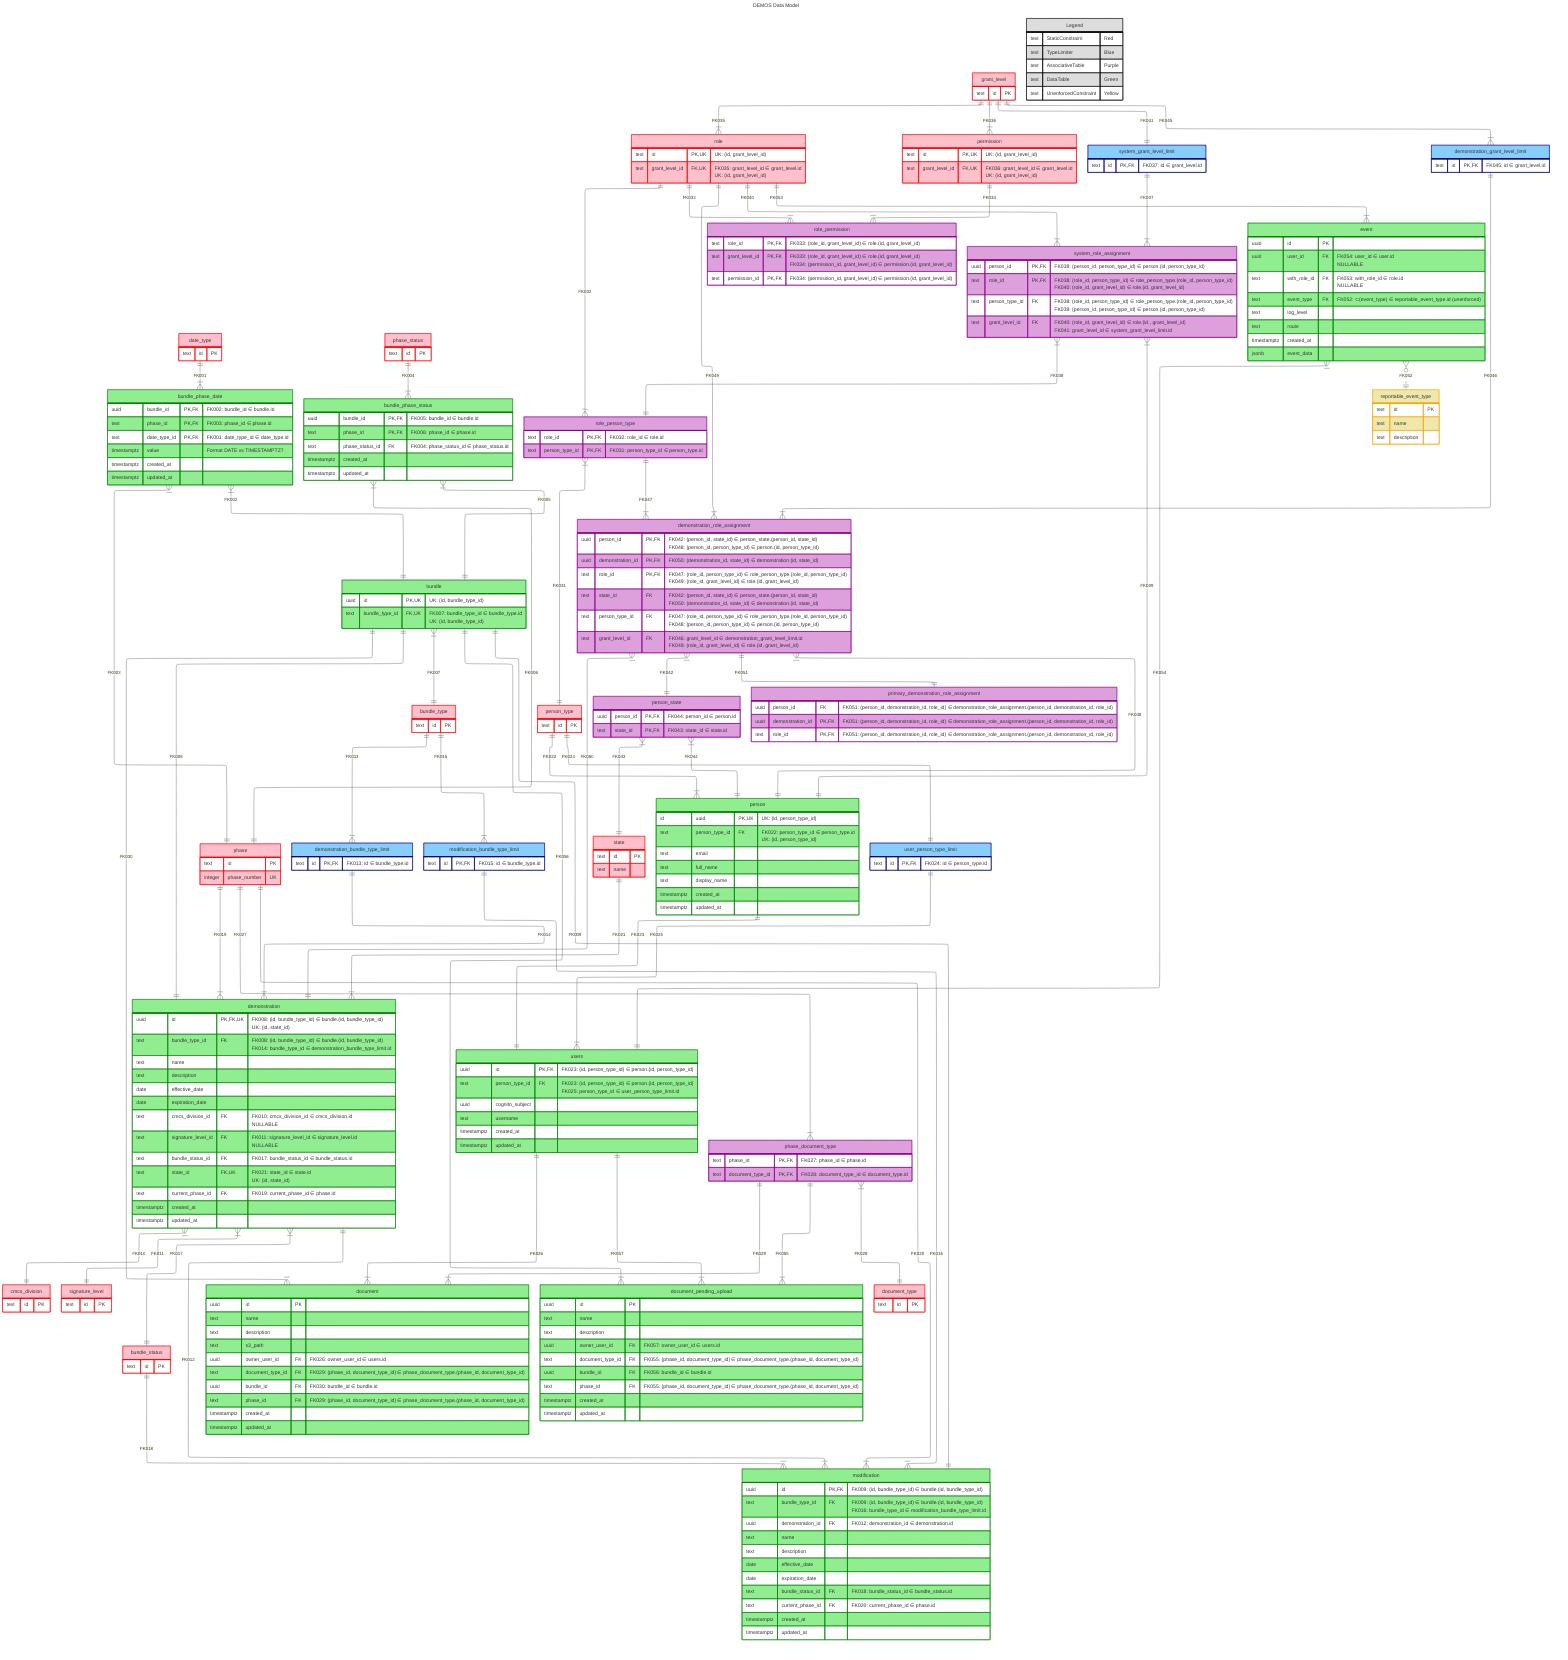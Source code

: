 ---
title: DEMOS Data Model
config:
  theme: default
  layout: elk
  elk:
    nodePlacementStrategy: NETWORK_SIMPLEX
---

erDiagram
  classDef staticConstraint stroke:red,fill:pink
  classDef unenforcedConstraint stroke:orange,fill:palegoldenrod
  classDef typeLimiter stroke:navy,fill:lightskyblue
  classDef dataTable stroke:green,fill:lightgreen
  classDef associativeTable stroke:darkmagenta,fill:plum
  classDef legend stroke:black,fill:#ddd

  date_type ||--|{ bundle_phase_date  : "FK001"
  bundle_phase_date }|--|| bundle : "FK002"
  bundle_phase_date }|--|| phase : "FK003"
  phase_status ||--|{ bundle_phase_status  : "FK004"
  bundle_phase_status }|--|| bundle : "FK005"
  bundle_phase_status }|--|| phase : "FK006"
  bundle }|--|| bundle_type : "FK007"
  bundle ||--|| demonstration : "FK008"
  bundle ||--|| modification : "FK009"
  demonstration }|--|| cmcs_division : "FK010"
  demonstration }|--|| signature_level : "FK011"
  demonstration ||--|{ modification : "FK012"
  bundle_type ||--|{ demonstration_bundle_type_limit : "FK013"
  demonstration_bundle_type_limit ||--|{ demonstration : "FK014"
  bundle_type ||--|{ modification_bundle_type_limit : "FK015"
  modification_bundle_type_limit ||--|{ modification : "FK016"
  demonstration }|--|| bundle_status : "FK017"
  bundle_status ||--|{ modification : "FK018"
  phase ||--|{ demonstration : "FK019"
  phase ||--|{ modification : "FK020"
  state ||--|{ demonstration : "FK021"
  person_type ||--|{ person : "FK022"
  person ||--|| users : "FK023"
  person_type ||--|| user_person_type_limit : "FK024"
  user_person_type_limit ||--|{ users : "FK025"
  users ||--|{ document : "FK026"
  users ||--|{ document_pending_upload : "FK057"
  phase ||--|{ phase_document_type : "FK027"
  phase_document_type }|--|| document_type : "FK028"
  phase_document_type ||--|{ document : "FK029"
  phase_document_type ||--|{ document_pending_upload : "FK055"
  bundle ||--|{ document : "FK030"
  bundle ||--|{ document_pending_upload : "FK056"
  role_person_type }|--|| person_type : "FK031"
  role ||--|{ role_person_type : "FK032"
  role ||--|{ role_permission : "FK033"
  permission ||--|{ role_permission : "FK034"
  grant_level ||--|{ role : "FK035"
  grant_level ||--|{ permission : "FK036"
  system_grant_level_limit ||--|{ system_role_assignment : "FK037"
  system_role_assignment }|--|| role_person_type : "FK038"
  system_role_assignment }|--|| person : "FK039"
  role ||--|{ system_role_assignment : "FK040"
  grant_level ||--|| system_grant_level_limit : "FK041"
  demonstration_role_assignment }|--|| person_state : "FK042"
  person_state }|--|| state : "FK043"
  person_state }|--|| person : "FK044"
  grant_level ||--|{ demonstration_grant_level_limit : "FK045"
  demonstration_grant_level_limit ||--|{ demonstration_role_assignment : "FK046"
  role_person_type ||--|{ demonstration_role_assignment : "FK047"
  demonstration_role_assignment }|--|| person : "FK048"
  role ||--|{ demonstration_role_assignment : "FK049"
  demonstration_role_assignment }|--|| demonstration : "FK050"
  demonstration_role_assignment ||--|| primary_demonstration_role_assignment : "FK051"
  event }O..|| reportable_event_type : "FK052"
  role ||--|{ event : "FK053"
  event }|--|| users : "FK054"

  %% Static Constraints
  bundle_status:::staticConstraint {
    text id PK
  }

  bundle_type:::staticConstraint {
    text id PK
  }

  cmcs_division:::staticConstraint {
    text id PK
  }

  date_type:::staticConstraint {
    text id PK
  }

  document_type:::staticConstraint {
    text id PK
  }

  grant_level:::staticConstraint {
    text id PK
  }

  person_type:::staticConstraint {
    text id PK
  }

  permission:::staticConstraint {
    text id PK, UK "UK: (id, grant_level_id)"
    text grant_level_id FK, UK "FK036: grant_level_id ∈ grant_level.id<br>UK: (id, grant_level_id)"
  }

  phase:::staticConstraint {
    text id PK
    integer phase_number UK
  }

  phase_status:::staticConstraint {
    text id PK
  }

  role:::staticConstraint {
    text id PK, UK "UK: (id, grant_level_id)"
    text grant_level_id FK, UK "FK035: grant_level_id ∈ grant_level.id<br>UK: (id, grant_level_id)"
  }

  signature_level:::staticConstraint {
    text id PK
  }

  state:::staticConstraint {
    text id PK
    text name
  }

  %% Unenforced Constraints
  reportable_event_type:::unenforcedConstraint {
    text id PK
    text name
    text description
  }

  %% Type Limiters
  demonstration_bundle_type_limit:::typeLimiter {
    text id PK, FK "FK013: id ∈ bundle_type.id"
  }

  demonstration_grant_level_limit:::typeLimiter {
    text id PK, FK "FK045: id ∈ grant_level.id"
  }

  modification_bundle_type_limit:::typeLimiter {
    text id PK, FK "FK015: id ∈ bundle_type.id"
  }

  system_grant_level_limit:::typeLimiter {
    text id PK, FK "FK037: id ∈ grant_level.id"
  }

  user_person_type_limit:::typeLimiter {
    text id PK, FK "FK024: id ∈ person_type.id"
  }

  %% Data Tables
  bundle:::dataTable {
    uuid id PK, UK "UK: (id, bundle_type_id)"
    text bundle_type_id FK, UK "FK007: bundle_type_id ∈ bundle_type.id<br>UK: (id, bundle_type_id)"
  }

  bundle_phase_date:::dataTable {
    uuid bundle_id PK, FK "FK002: bundle_id ∈ bundle.id"
    text phase_id PK, FK "FK003: phase_id ∈ phase.id"
    text date_type_id PK, FK "FK001: date_type_id ∈ date_type.id"
    timestamptz value "Format DATE vs TIMESTAMPTZ?"
    timestamptz created_at
    timestamptz updated_at
  }

  bundle_phase_status:::dataTable {
    uuid bundle_id PK, FK "FK005: bundle_id ∈ bundle.id"
    text phase_id PK, FK "FK006: phase_id ∈ phase.id"
    text phase_status_id FK "FK004: phase_status_id ∈ phase_status.id"
    timestamptz created_at
    timestamptz updated_at
  }

  demonstration:::dataTable {
    uuid id PK, FK, UK "FK008: (id, bundle_type_id) ∈ bundle.(id, bundle_type_id)<br>UK: (id, state_id)"
    text bundle_type_id FK "FK008: (id, bundle_type_id) ∈ bundle.(id, bundle_type_id)<br>FK014: bundle_type_id ∈ demonstration_bundle_type_limit.id"
    text name
    text description
    date effective_date
    date expiration_date
    text cmcs_division_id FK "FK010: cmcs_division_id ∈ cmcs_division.id<br>NULLABLE"
    text signature_level_id FK "FK011: signature_level_id ∈ signature_level.id<br>NULLABLE"
    text bundle_status_id FK "FK017: bundle_status_id ∈ bundle_status.id"
    text state_id FK, UK "FK021: state_id ∈ state.id<br>UK: (id, state_id)"
    text current_phase_id FK "FK019: current_phase_id ∈ phase.id"
    timestamptz created_at
    timestamptz updated_at
  }

  document:::dataTable {
    uuid id PK
    text name
    text description
    text s3_path
    uuid owner_user_id FK "FK026: owner_user_id ∈ users.id"
    text document_type_id FK "FK029: (phase_id, document_type_id) ∈ phase_document_type.(phase_id, document_type_id)"
    uuid bundle_id FK "FK030: bundle_id ∈ bundle.id"
    text phase_id FK "FK029: (phase_id, document_type_id) ∈ phase_document_type.(phase_id, document_type_id)"
    timestamptz created_at
    timestamptz updated_at
  }

  document_pending_upload:::dataTable {
    uuid id PK
    text name
    text description
    uuid owner_user_id FK "FK057: owner_user_id ∈ users.id"
    text document_type_id FK "FK055: (phase_id, document_type_id) ∈ phase_document_type.(phase_id, document_type_id)"
    uuid bundle_id FK "FK056: bundle_id ∈ bundle.id"
    text phase_id FK "FK055: (phase_id, document_type_id) ∈ phase_document_type.(phase_id, document_type_id)"
    timestamptz created_at
    timestamptz updated_at
  }

  event:::dataTable {
    uuid id PK
    uuid user_id FK "FK054: user_id ∈ user.id<br>NULLABLE"
    text with_role_id FK "FK053: with_role_id ∈ role.id<br>NULLABLE"
    text event_type FK "FK052: ⊂(event_type) ∈ reportable_event_type.id (unenforced)"
    text log_level
    text route
    timestamptz created_at
    jsonb event_data
  }

  modification:::dataTable {
    uuid id PK, FK "FK009: (id, bundle_type_id) ∈ bundle.(id, bundle_type_id)"
    text bundle_type_id FK "FK009: (id, bundle_type_id) ∈ bundle.(id, bundle_type_id)<br>FK016: bundle_type_id ∈ modification_bundle_type_limit.id"
    uuid demonstration_id FK "FK012: demonstration_id ∈ demonstration.id"
    text name
    text description
    date effective_date
    date expiration_date
    text bundle_status_id FK "FK018: bundle_status_id ∈ bundle_status.id"
    text current_phase_id FK "FK020: current_phase_id ∈ phase.id"
    timestamptz created_at
    timestamptz updated_at
  }

  person:::dataTable {
    id uuid PK, UK "UK: (id, person_type_id)"
    text person_type_id FK "FK022: person_type_id ∈ person_type.id<br>UK: (id, person_type_id)"
    text email
    text full_name
    text display_name
    timestamptz created_at
    timestamptz updated_at
  }

  users:::dataTable {
    uuid id PK, FK "FK023: (id, person_type_id) ∈ person.(id, person_type_id)"
    text person_type_id FK "FK023: (id, person_type_id) ∈ person.(id, person_type_id)<br>FK025: person_type_id ∈ user_person_type_limit.id"
    uuid cognito_subject
    text username
    timestamptz created_at
    timestamptz updated_at
  }

  %% Associative Tables
  demonstration_role_assignment:::associativeTable {
    uuid person_id PK, FK "FK042: (person_id, state_id) ∈ person_state.(person_id, state_id)<br>FK048: (person_id, person_type_id) ∈ person.(id, person_type_id)"
    uuid demonstration_id PK, FK "FK050: (demonstration_id, state_id) ∈ demonstration.(id, state_id)"
    text role_id PK, FK "FK047: (role_id, person_type_id) ∈ role_person_type.(role_id, person_type_id)<br>FK049: (role_id, grant_level_id) ∈ role.(id, grant_level_id)"
    text state_id FK "FK042: (person_id, state_id) ∈ person_state.(person_id, state_id)<br>FK050: (demonstration_id, state_id) ∈ demonstration.(id, state_id)"
    text person_type_id FK "FK047: (role_id, person_type_id) ∈ role_person_type.(role_id, person_type_id)<br>FK048: (person_id, person_type_id) ∈ person.(id, person_type_id)"
    text grant_level_id FK "FK046: grant_level_id ∈ demonstration_grant_level_limit.id<br>FK049: (role_id, grant_level_id) ∈ role.(id, grant_level_id)"
  }

  person_state:::associativeTable {
    uuid person_id PK, FK "FK044: person_id ∈ person.id"
    text state_id PK, FK "FK043: state_id ∈ state.id"
  }

  system_role_assignment:::associativeTable {
    uuid person_id PK, FK "FK039: (person_id, person_type_id) ∈ person.(id, person_type_id)"
    text role_id PK, FK "FK038: (role_id, person_type_id) ∈ role_person_type.(role_id, person_type_id)<br>FK040: (role_id, grant_level_id) ∈ role.(id, grant_level_id)"
    text person_type_id FK "FK038: (role_id, person_type_id) ∈ role_person_type.(role_id, person_type_id)<br>FK039: (person_id, person_type_id) ∈ person.(id, person_type_id)"
    text grant_level_id FK "FK040: (role_id, grant_level_id) ∈ role.(id., grant_level_id)<br>FK041: grant_level_id ∈ system_grant_level_limit.id"
  }

  phase_document_type:::associativeTable {
    text phase_id PK, FK "FK027: phase_id ∈ phase.id"
    text document_type_id PK, FK "FK028: document_type_id ∈ document_type.id"
  }

  primary_demonstration_role_assignment:::associativeTable {
    uuid person_id FK "FK051: (person_id, demonstration_id, role_id) ∈ demonstration_role_assignment.(person_id, demonstration_id, role_id)"
    uuid demonstration_id PK, FK "FK051: (person_id, demonstration_id, role_id) ∈ demonstration_role_assignment.(person_id, demonstration_id, role_id)"
    text role_id PK, FK "FK051: (person_id, demonstration_id, role_id) ∈ demonstration_role_assignment.(person_id, demonstration_id, role_id)"
  }

  role_permission:::associativeTable {
    text role_id PK, FK "FK033: (role_id, grant_level_id) ∈ role.(id, grant_level_id)"
    text grant_level_id PK, FK "FK033: (role_id, grant_level_id) ∈ role.(id, grant_level_id)<br>FK034: (permission_id, grant_level_id) ∈ permission.(id, grant_level_id)"
    text permission_id PK, FK "FK034: (permission_id, grant_level_id) ∈ permission.(id, grant_level_id)"
  }

  role_person_type:::associativeTable {
    text role_id PK, FK "FK032: role_id ∈ role.id"
    text person_type_id PK, FK "FK031: person_type_id ∈ person_type.id"
  }

  %% Legend
  Legend:::legend {
    text StaticConstraint "Red"
    text TypeLimiter "Blue"
    text AssociativeTable "Purple"
    text DataTable "Green"
    text UnenforcedConstraint "Yellow"
  }